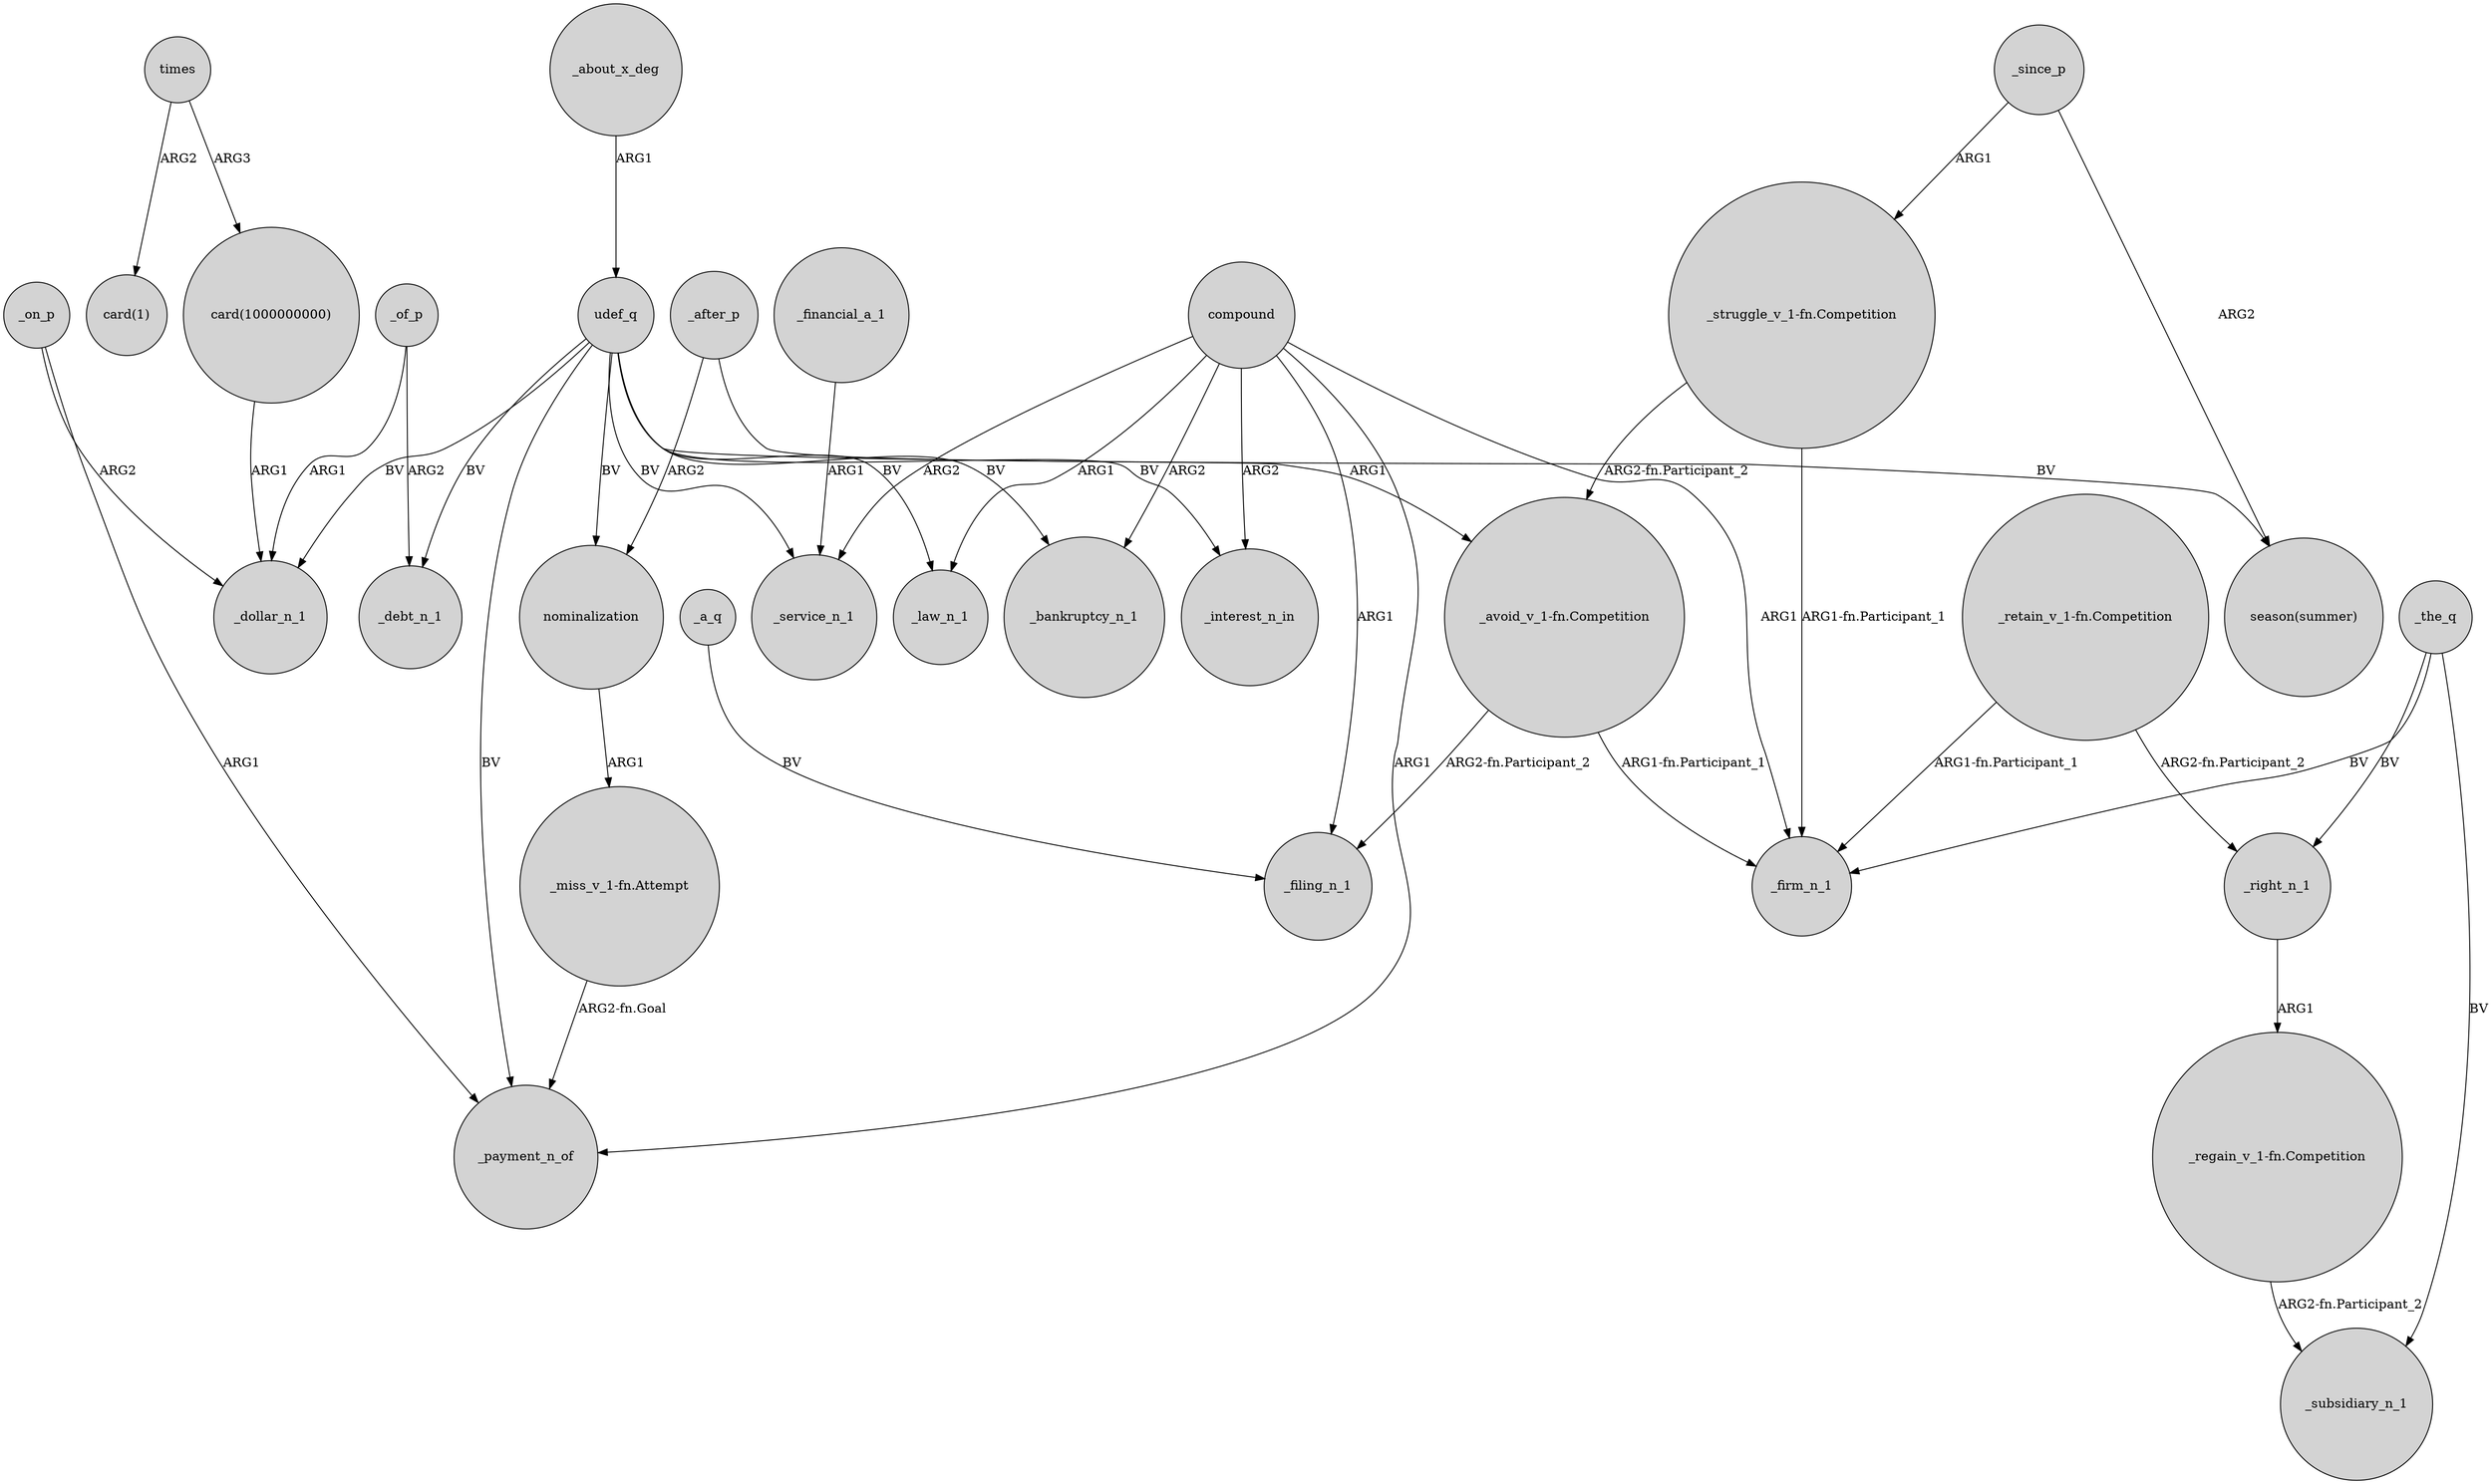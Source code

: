 digraph {
	node [shape=circle style=filled]
	_of_p -> _dollar_n_1 [label=ARG1]
	"card(1000000000)" -> _dollar_n_1 [label=ARG1]
	"_miss_v_1-fn.Attempt" -> _payment_n_of [label="ARG2-fn.Goal"]
	_of_p -> _debt_n_1 [label=ARG2]
	_since_p -> "season(summer)" [label=ARG2]
	udef_q -> "season(summer)" [label=BV]
	udef_q -> _service_n_1 [label=BV]
	compound -> _service_n_1 [label=ARG2]
	_since_p -> "_struggle_v_1-fn.Competition" [label=ARG1]
	_financial_a_1 -> _service_n_1 [label=ARG1]
	udef_q -> nominalization [label=BV]
	_on_p -> _payment_n_of [label=ARG1]
	times -> "card(1)" [label=ARG2]
	"_regain_v_1-fn.Competition" -> _subsidiary_n_1 [label="ARG2-fn.Participant_2"]
	"_avoid_v_1-fn.Competition" -> _firm_n_1 [label="ARG1-fn.Participant_1"]
	compound -> _filing_n_1 [label=ARG1]
	compound -> _bankruptcy_n_1 [label=ARG2]
	times -> "card(1000000000)" [label=ARG3]
	_a_q -> _filing_n_1 [label=BV]
	_about_x_deg -> udef_q [label=ARG1]
	_after_p -> nominalization [label=ARG2]
	_the_q -> _firm_n_1 [label=BV]
	udef_q -> _debt_n_1 [label=BV]
	nominalization -> "_miss_v_1-fn.Attempt" [label=ARG1]
	"_struggle_v_1-fn.Competition" -> "_avoid_v_1-fn.Competition" [label="ARG2-fn.Participant_2"]
	"_struggle_v_1-fn.Competition" -> _firm_n_1 [label="ARG1-fn.Participant_1"]
	_after_p -> "_avoid_v_1-fn.Competition" [label=ARG1]
	"_retain_v_1-fn.Competition" -> _firm_n_1 [label="ARG1-fn.Participant_1"]
	udef_q -> _dollar_n_1 [label=BV]
	"_avoid_v_1-fn.Competition" -> _filing_n_1 [label="ARG2-fn.Participant_2"]
	_right_n_1 -> "_regain_v_1-fn.Competition" [label=ARG1]
	udef_q -> _payment_n_of [label=BV]
	compound -> _firm_n_1 [label=ARG1]
	udef_q -> _interest_n_in [label=BV]
	compound -> _law_n_1 [label=ARG1]
	udef_q -> _bankruptcy_n_1 [label=BV]
	"_retain_v_1-fn.Competition" -> _right_n_1 [label="ARG2-fn.Participant_2"]
	udef_q -> _law_n_1 [label=BV]
	compound -> _payment_n_of [label=ARG1]
	_the_q -> _right_n_1 [label=BV]
	_on_p -> _dollar_n_1 [label=ARG2]
	_the_q -> _subsidiary_n_1 [label=BV]
	compound -> _interest_n_in [label=ARG2]
}
